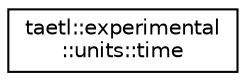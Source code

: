 digraph "Graphical Class Hierarchy"
{
  edge [fontname="Helvetica",fontsize="10",labelfontname="Helvetica",labelfontsize="10"];
  node [fontname="Helvetica",fontsize="10",shape=record];
  rankdir="LR";
  Node0 [label="taetl::experimental\l::units::time",height=0.2,width=0.4,color="black", fillcolor="white", style="filled",URL="$structtaetl_1_1experimental_1_1units_1_1time.html"];
}
